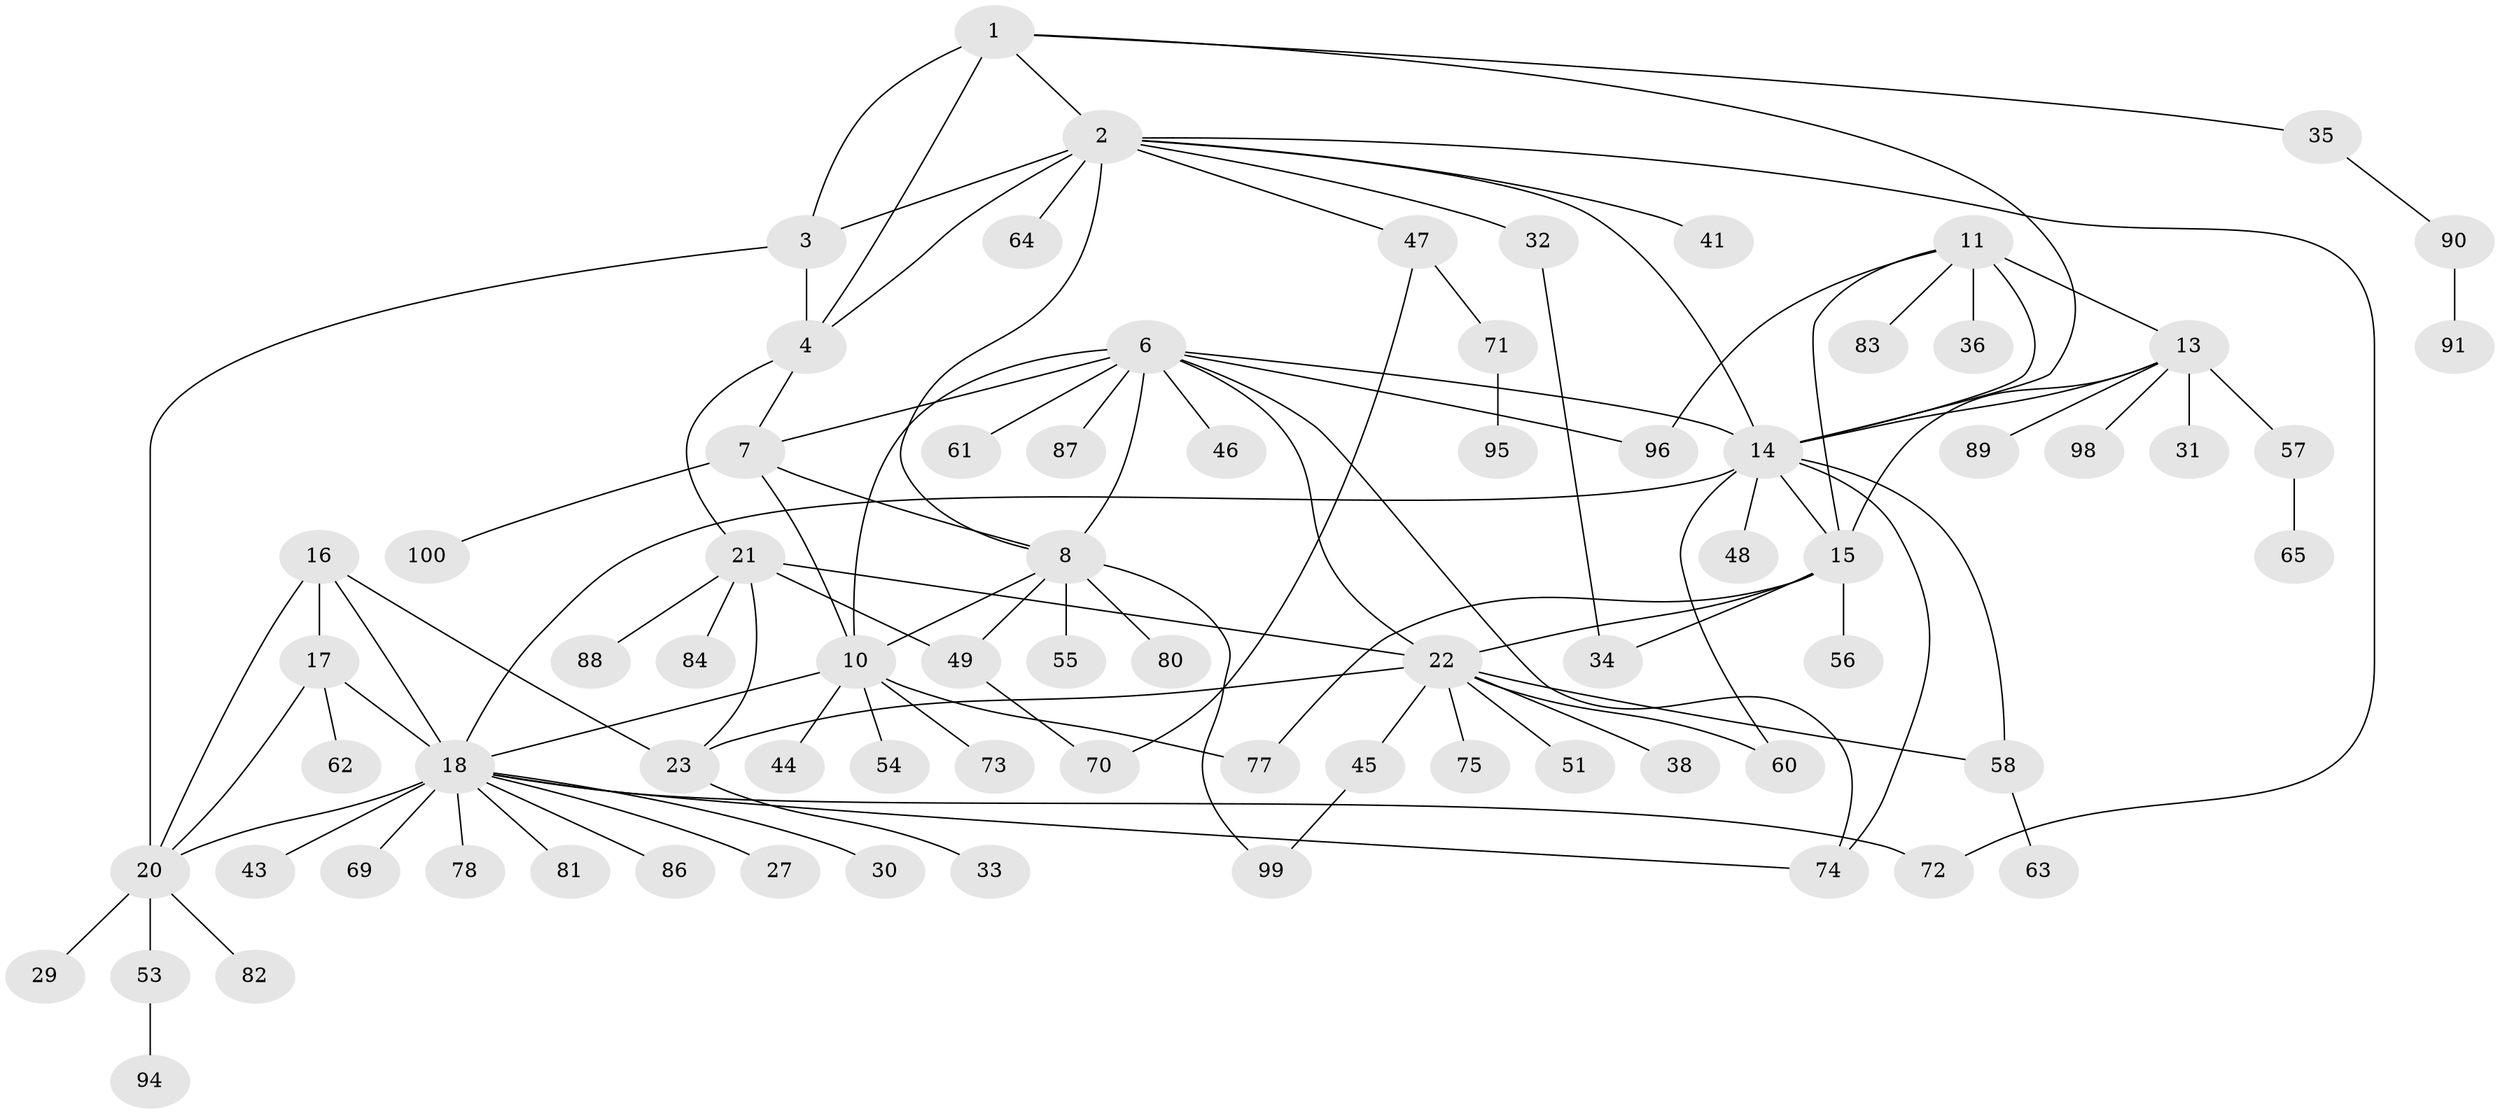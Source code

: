 // original degree distribution, {6: 0.04, 12: 0.02, 5: 0.02, 4: 0.04, 7: 0.04, 9: 0.08, 8: 0.01, 10: 0.01, 1: 0.47, 2: 0.24, 3: 0.03}
// Generated by graph-tools (version 1.1) at 2025/11/02/27/25 16:11:35]
// undirected, 76 vertices, 107 edges
graph export_dot {
graph [start="1"]
  node [color=gray90,style=filled];
  1 [super="+39"];
  2 [super="+26"];
  3 [super="+5"];
  4 [super="+92"];
  6 [super="+9"];
  7 [super="+52"];
  8 [super="+40"];
  10 [super="+37"];
  11 [super="+12"];
  13 [super="+85"];
  14 [super="+93"];
  15 [super="+67"];
  16;
  17 [super="+50"];
  18 [super="+19"];
  20 [super="+28"];
  21 [super="+42"];
  22 [super="+24"];
  23 [super="+25"];
  27;
  29;
  30 [super="+59"];
  31;
  32;
  33;
  34;
  35 [super="+66"];
  36;
  38;
  41;
  43;
  44;
  45;
  46 [super="+76"];
  47 [super="+68"];
  48;
  49;
  51;
  53;
  54;
  55;
  56;
  57;
  58 [super="+79"];
  60;
  61;
  62;
  63;
  64;
  65;
  69;
  70;
  71;
  72;
  73;
  74 [super="+97"];
  75;
  77;
  78;
  80;
  81;
  82;
  83;
  84;
  86;
  87;
  88;
  89;
  90;
  91;
  94;
  95;
  96;
  98;
  99;
  100;
  1 -- 2;
  1 -- 3 [weight=2];
  1 -- 4;
  1 -- 35;
  1 -- 14;
  2 -- 3 [weight=2];
  2 -- 4;
  2 -- 8;
  2 -- 14;
  2 -- 32;
  2 -- 41;
  2 -- 47;
  2 -- 64;
  2 -- 72;
  3 -- 4 [weight=2];
  3 -- 20;
  4 -- 21;
  4 -- 7;
  6 -- 7 [weight=2];
  6 -- 8 [weight=2];
  6 -- 10 [weight=2];
  6 -- 14;
  6 -- 61;
  6 -- 96;
  6 -- 46;
  6 -- 87;
  6 -- 22;
  6 -- 74;
  7 -- 8;
  7 -- 10;
  7 -- 100;
  8 -- 10;
  8 -- 49;
  8 -- 80;
  8 -- 99;
  8 -- 55;
  10 -- 18;
  10 -- 44;
  10 -- 54;
  10 -- 77;
  10 -- 73;
  11 -- 13 [weight=2];
  11 -- 14 [weight=2];
  11 -- 15 [weight=2];
  11 -- 96;
  11 -- 83;
  11 -- 36;
  13 -- 14;
  13 -- 15;
  13 -- 31;
  13 -- 57;
  13 -- 89;
  13 -- 98;
  14 -- 15;
  14 -- 48;
  14 -- 74;
  14 -- 58;
  14 -- 60;
  14 -- 18;
  15 -- 22;
  15 -- 34;
  15 -- 56;
  15 -- 77;
  16 -- 17;
  16 -- 18 [weight=2];
  16 -- 20;
  16 -- 23;
  17 -- 18 [weight=2];
  17 -- 20;
  17 -- 62;
  18 -- 20 [weight=2];
  18 -- 72;
  18 -- 74;
  18 -- 81;
  18 -- 86;
  18 -- 69;
  18 -- 43;
  18 -- 78;
  18 -- 27;
  18 -- 30;
  20 -- 29;
  20 -- 53;
  20 -- 82;
  21 -- 22 [weight=2];
  21 -- 23 [weight=2];
  21 -- 49;
  21 -- 84;
  21 -- 88;
  22 -- 23 [weight=4];
  22 -- 45;
  22 -- 51;
  22 -- 58;
  22 -- 75;
  22 -- 38;
  22 -- 60;
  23 -- 33;
  32 -- 34;
  35 -- 90;
  45 -- 99;
  47 -- 70;
  47 -- 71;
  49 -- 70;
  53 -- 94;
  57 -- 65;
  58 -- 63;
  71 -- 95;
  90 -- 91;
}
